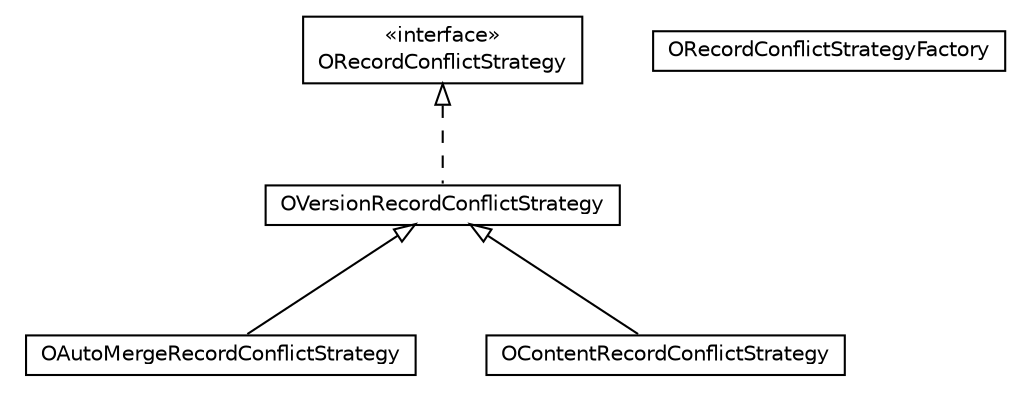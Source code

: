 #!/usr/local/bin/dot
#
# Class diagram 
# Generated by UMLGraph version R5_6-24-gf6e263 (http://www.umlgraph.org/)
#

digraph G {
	edge [fontname="Helvetica",fontsize=10,labelfontname="Helvetica",labelfontsize=10];
	node [fontname="Helvetica",fontsize=10,shape=plaintext];
	nodesep=0.25;
	ranksep=0.5;
	// com.orientechnologies.orient.core.conflict.OVersionRecordConflictStrategy
	c238952 [label=<<table title="com.orientechnologies.orient.core.conflict.OVersionRecordConflictStrategy" border="0" cellborder="1" cellspacing="0" cellpadding="2" port="p" href="./OVersionRecordConflictStrategy.html">
		<tr><td><table border="0" cellspacing="0" cellpadding="1">
<tr><td align="center" balign="center"> OVersionRecordConflictStrategy </td></tr>
		</table></td></tr>
		</table>>, URL="./OVersionRecordConflictStrategy.html", fontname="Helvetica", fontcolor="black", fontsize=10.0];
	// com.orientechnologies.orient.core.conflict.OAutoMergeRecordConflictStrategy
	c238953 [label=<<table title="com.orientechnologies.orient.core.conflict.OAutoMergeRecordConflictStrategy" border="0" cellborder="1" cellspacing="0" cellpadding="2" port="p" href="./OAutoMergeRecordConflictStrategy.html">
		<tr><td><table border="0" cellspacing="0" cellpadding="1">
<tr><td align="center" balign="center"> OAutoMergeRecordConflictStrategy </td></tr>
		</table></td></tr>
		</table>>, URL="./OAutoMergeRecordConflictStrategy.html", fontname="Helvetica", fontcolor="black", fontsize=10.0];
	// com.orientechnologies.orient.core.conflict.OContentRecordConflictStrategy
	c238954 [label=<<table title="com.orientechnologies.orient.core.conflict.OContentRecordConflictStrategy" border="0" cellborder="1" cellspacing="0" cellpadding="2" port="p" href="./OContentRecordConflictStrategy.html">
		<tr><td><table border="0" cellspacing="0" cellpadding="1">
<tr><td align="center" balign="center"> OContentRecordConflictStrategy </td></tr>
		</table></td></tr>
		</table>>, URL="./OContentRecordConflictStrategy.html", fontname="Helvetica", fontcolor="black", fontsize=10.0];
	// com.orientechnologies.orient.core.conflict.ORecordConflictStrategy
	c238955 [label=<<table title="com.orientechnologies.orient.core.conflict.ORecordConflictStrategy" border="0" cellborder="1" cellspacing="0" cellpadding="2" port="p" href="./ORecordConflictStrategy.html">
		<tr><td><table border="0" cellspacing="0" cellpadding="1">
<tr><td align="center" balign="center"> &#171;interface&#187; </td></tr>
<tr><td align="center" balign="center"> ORecordConflictStrategy </td></tr>
		</table></td></tr>
		</table>>, URL="./ORecordConflictStrategy.html", fontname="Helvetica", fontcolor="black", fontsize=10.0];
	// com.orientechnologies.orient.core.conflict.ORecordConflictStrategyFactory
	c238956 [label=<<table title="com.orientechnologies.orient.core.conflict.ORecordConflictStrategyFactory" border="0" cellborder="1" cellspacing="0" cellpadding="2" port="p" href="./ORecordConflictStrategyFactory.html">
		<tr><td><table border="0" cellspacing="0" cellpadding="1">
<tr><td align="center" balign="center"> ORecordConflictStrategyFactory </td></tr>
		</table></td></tr>
		</table>>, URL="./ORecordConflictStrategyFactory.html", fontname="Helvetica", fontcolor="black", fontsize=10.0];
	//com.orientechnologies.orient.core.conflict.OVersionRecordConflictStrategy implements com.orientechnologies.orient.core.conflict.ORecordConflictStrategy
	c238955:p -> c238952:p [dir=back,arrowtail=empty,style=dashed];
	//com.orientechnologies.orient.core.conflict.OAutoMergeRecordConflictStrategy extends com.orientechnologies.orient.core.conflict.OVersionRecordConflictStrategy
	c238952:p -> c238953:p [dir=back,arrowtail=empty];
	//com.orientechnologies.orient.core.conflict.OContentRecordConflictStrategy extends com.orientechnologies.orient.core.conflict.OVersionRecordConflictStrategy
	c238952:p -> c238954:p [dir=back,arrowtail=empty];
}

